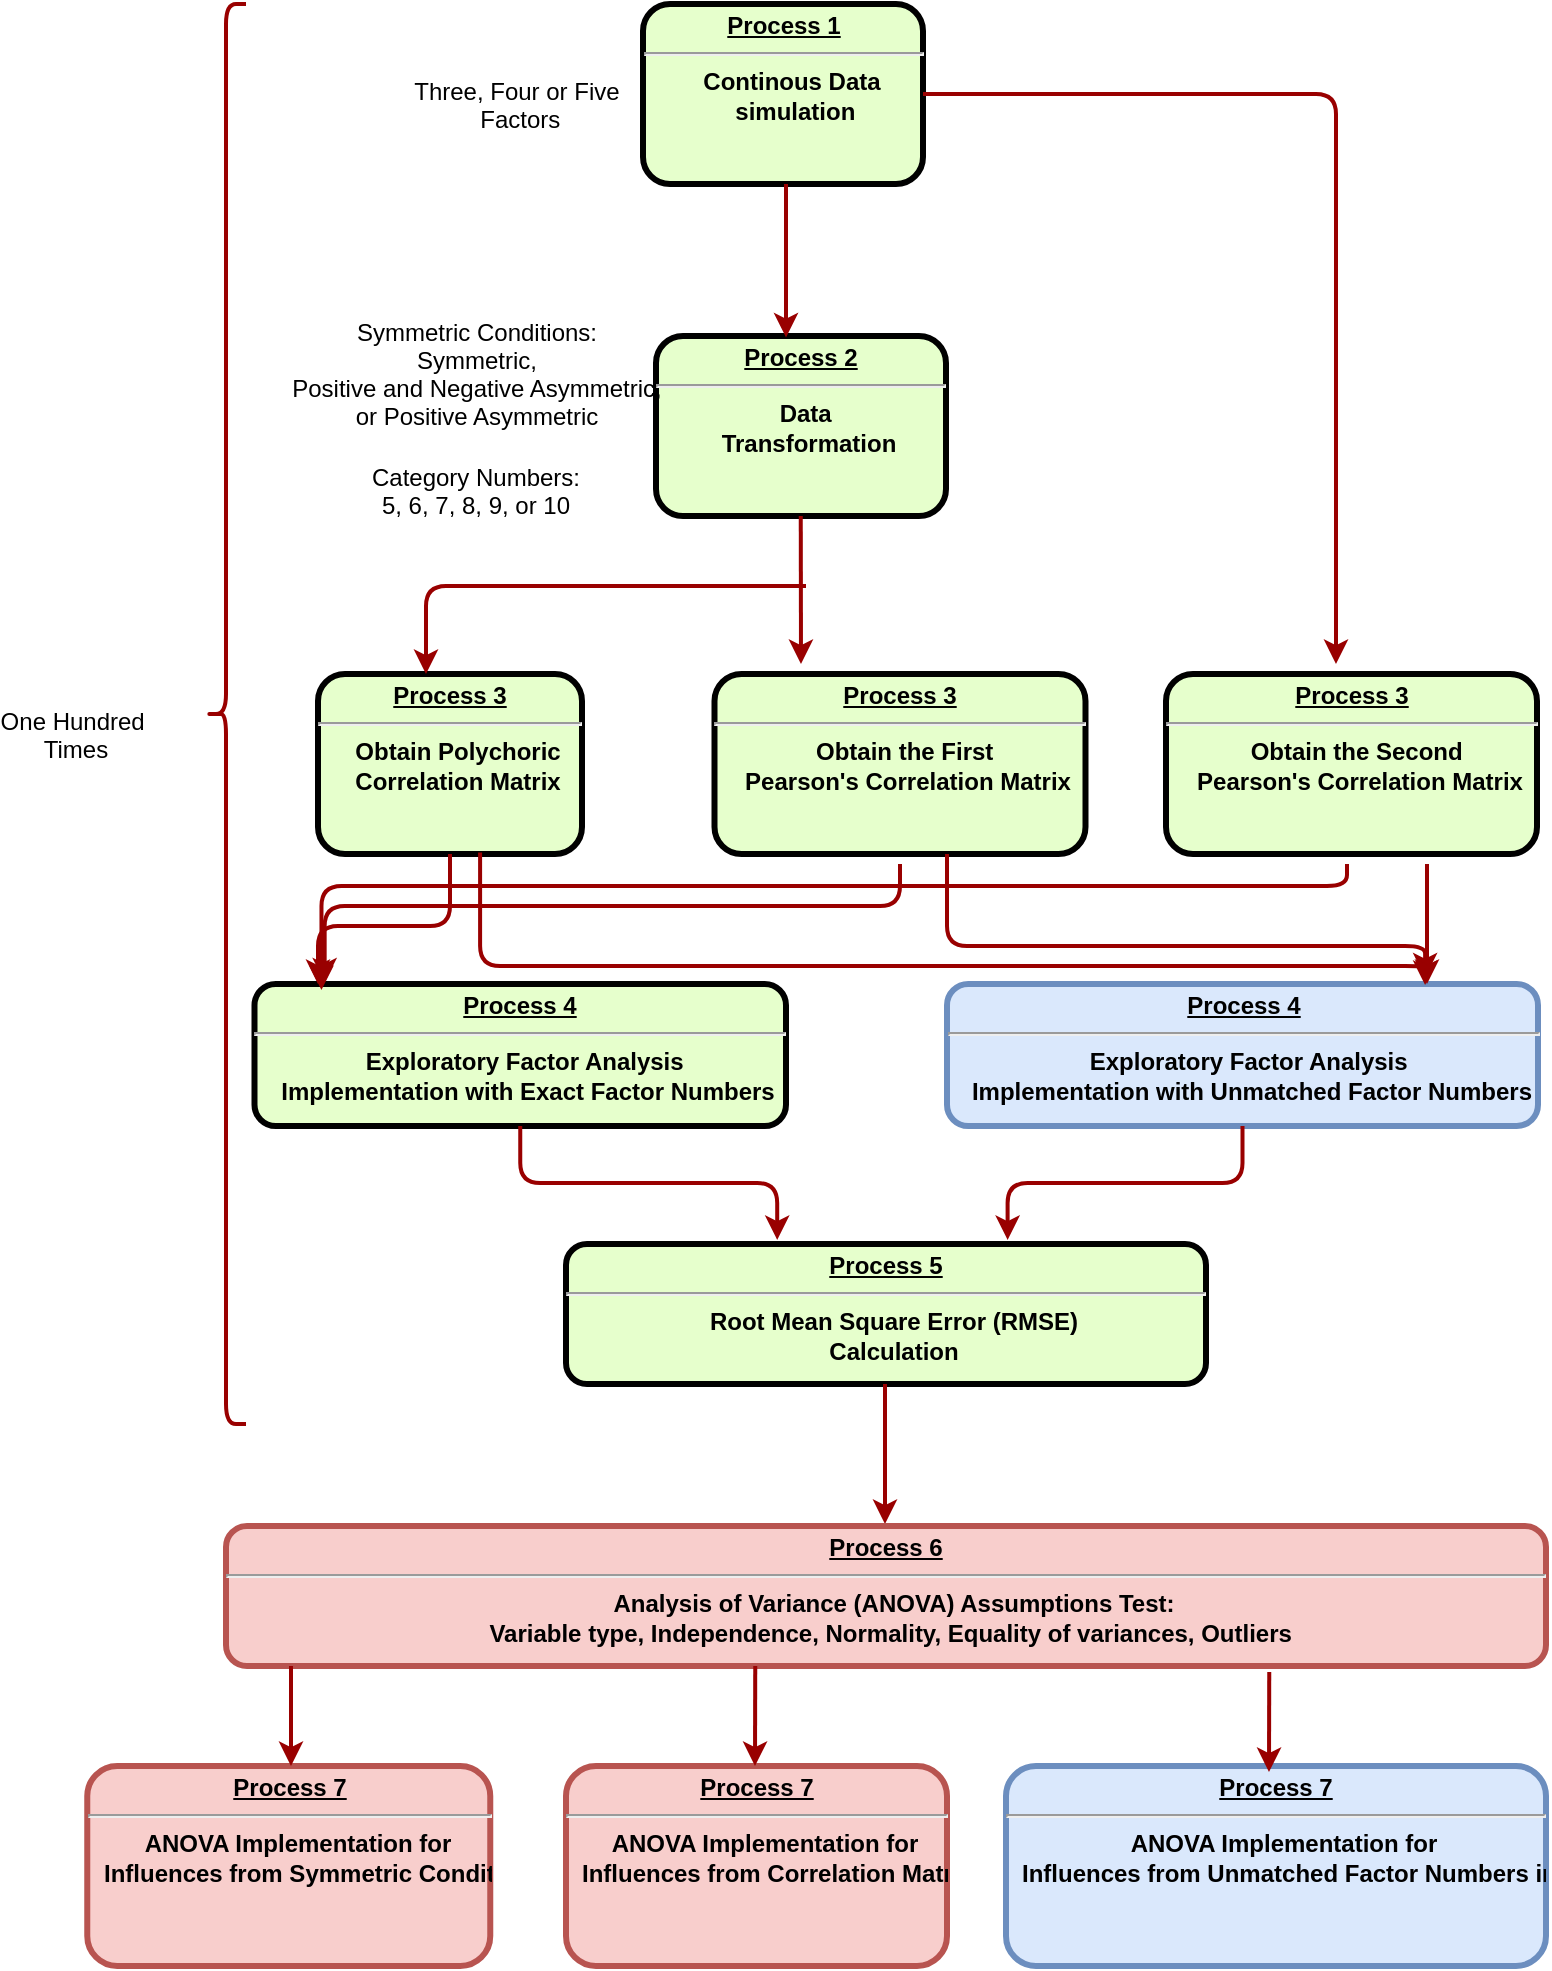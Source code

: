 <mxfile version="24.8.6">
  <diagram name="Page-1" id="c7558073-3199-34d8-9f00-42111426c3f3">
    <mxGraphModel dx="2206" dy="1135" grid="1" gridSize="10" guides="1" tooltips="1" connect="1" arrows="1" fold="1" page="1" pageScale="1" pageWidth="826" pageHeight="1169" background="none" math="0" shadow="0">
      <root>
        <mxCell id="0" />
        <mxCell id="1" parent="0" />
        <mxCell id="2" value="&lt;p style=&quot;margin: 0px; margin-top: 4px; text-align: center; text-decoration: underline;&quot;&gt;&lt;strong&gt;Process 1&lt;/strong&gt;&lt;/p&gt;&lt;hr&gt;&lt;p style=&quot;margin: 0px; margin-left: 8px;&quot;&gt;Continous Data&lt;/p&gt;&lt;p style=&quot;margin: 0px; margin-left: 8px;&quot;&gt;&amp;nbsp;simulation&lt;/p&gt;" style="verticalAlign=middle;align=center;overflow=fill;fontSize=12;fontFamily=Helvetica;html=1;rounded=1;fontStyle=1;strokeWidth=3;fillColor=#E6FFCC;movable=0;resizable=0;rotatable=0;deletable=0;editable=0;locked=1;connectable=0;" parent="1" vertex="1">
          <mxGeometry x="348.5" y="109" width="140" height="90" as="geometry" />
        </mxCell>
        <mxCell id="6" value="&lt;p style=&quot;margin: 0px; margin-top: 4px; text-align: center; text-decoration: underline;&quot;&gt;&lt;strong&gt;Process 2&lt;br&gt;&lt;/strong&gt;&lt;/p&gt;&lt;hr&gt;&lt;p style=&quot;margin: 0px; margin-left: 8px;&quot;&gt;Data&amp;nbsp;&lt;/p&gt;&lt;p style=&quot;margin: 0px; margin-left: 8px;&quot;&gt;Transformation&lt;/p&gt;" style="verticalAlign=middle;align=center;overflow=fill;fontSize=12;fontFamily=Helvetica;html=1;rounded=1;fontStyle=1;strokeWidth=3;fillColor=#E6FFCC;movable=0;resizable=0;rotatable=0;deletable=0;editable=0;locked=1;connectable=0;" parent="1" vertex="1">
          <mxGeometry x="355" y="275" width="145" height="90" as="geometry" />
        </mxCell>
        <mxCell id="52" value="Symmetric Conditions:&#xa;Symmetric,&#xa;Positive and Negative Asymmetric,&#xa;or Positive Asymmetric" style="text;spacingTop=-5;align=center;movable=0;resizable=0;rotatable=0;deletable=0;editable=0;locked=1;connectable=0;" parent="1" vertex="1">
          <mxGeometry x="205.5" y="264.25" width="120" height="39" as="geometry" />
        </mxCell>
        <mxCell id="53" value="Three, Four or Five &#xa;Factors" style="text;spacingTop=-5;align=center;movable=0;resizable=0;rotatable=0;deletable=0;editable=0;locked=1;connectable=0;" parent="1" vertex="1">
          <mxGeometry x="272.13" y="144" width="30" height="20" as="geometry" />
        </mxCell>
        <mxCell id="wHd7kruqhAD8kls0SVE1-96" value="" style="shape=curlyBracket;whiteSpace=wrap;html=1;rounded=1;labelPosition=left;verticalLabelPosition=middle;align=center;verticalAlign=middle;strokeColor=#990000;strokeWidth=2;fontFamily=Helvetica;fontSize=11;fontColor=default;labelBackgroundColor=default;movable=0;resizable=0;rotatable=0;deletable=0;editable=0;locked=1;connectable=0;" vertex="1" parent="1">
          <mxGeometry x="130" y="109" width="20" height="710" as="geometry" />
        </mxCell>
        <mxCell id="wHd7kruqhAD8kls0SVE1-97" value="" style="edgeStyle=elbowEdgeStyle;elbow=horizontal;strokeColor=#990000;strokeWidth=2;movable=0;resizable=0;rotatable=0;deletable=0;editable=0;locked=1;connectable=0;entryX=0.445;entryY=0.008;entryDx=0;entryDy=0;entryPerimeter=0;" edge="1" parent="1" target="6">
          <mxGeometry width="100" height="100" relative="1" as="geometry">
            <mxPoint x="420" y="199" as="sourcePoint" />
            <mxPoint x="420" y="268" as="targetPoint" />
            <Array as="points">
              <mxPoint x="420" y="228" />
            </Array>
          </mxGeometry>
        </mxCell>
        <mxCell id="wHd7kruqhAD8kls0SVE1-99" value="Category Numbers:&#xa;5, 6, 7, 8, 9, or 10" style="text;spacingTop=-5;align=center;movable=0;resizable=0;rotatable=0;deletable=0;editable=0;locked=1;connectable=0;" vertex="1" parent="1">
          <mxGeometry x="205" y="336.75" width="120" height="39" as="geometry" />
        </mxCell>
        <mxCell id="wHd7kruqhAD8kls0SVE1-100" value="&lt;p style=&quot;margin: 0px; margin-top: 4px; text-align: center; text-decoration: underline;&quot;&gt;&lt;strong&gt;Process 3&lt;br&gt;&lt;/strong&gt;&lt;/p&gt;&lt;hr&gt;&lt;p style=&quot;margin: 0px; margin-left: 8px;&quot;&gt;Obtain Polychoric&lt;/p&gt;&lt;p style=&quot;margin: 0px; margin-left: 8px;&quot;&gt;&lt;span style=&quot;background-color: initial;&quot;&gt;Correlation Matrix&lt;/span&gt;&lt;/p&gt;" style="verticalAlign=middle;align=center;overflow=fill;fontSize=12;fontFamily=Helvetica;html=1;rounded=1;fontStyle=1;strokeWidth=3;fillColor=#E6FFCC;movable=0;resizable=0;rotatable=0;deletable=0;editable=0;locked=1;connectable=0;" vertex="1" parent="1">
          <mxGeometry x="186" y="444" width="132" height="90" as="geometry" />
        </mxCell>
        <mxCell id="wHd7kruqhAD8kls0SVE1-101" value="" style="edgeStyle=elbowEdgeStyle;strokeColor=#990000;strokeWidth=2;movable=0;resizable=0;rotatable=0;deletable=0;editable=0;locked=1;connectable=0;" edge="1" parent="1">
          <mxGeometry width="100" height="100" relative="1" as="geometry">
            <mxPoint x="430" y="400" as="sourcePoint" />
            <mxPoint x="240" y="444" as="targetPoint" />
            <Array as="points">
              <mxPoint x="240" y="399" />
            </Array>
          </mxGeometry>
        </mxCell>
        <mxCell id="wHd7kruqhAD8kls0SVE1-102" value="&lt;p style=&quot;margin: 0px; margin-top: 4px; text-align: center; text-decoration: underline;&quot;&gt;&lt;strong&gt;Process 3&lt;br&gt;&lt;/strong&gt;&lt;/p&gt;&lt;hr&gt;&lt;p style=&quot;margin: 0px; margin-left: 8px;&quot;&gt;Obtain the First&amp;nbsp;&lt;/p&gt;&lt;p style=&quot;margin: 0px; margin-left: 8px;&quot;&gt;Pearson&#39;s Correlation Matrix&lt;/p&gt;" style="verticalAlign=middle;align=center;overflow=fill;fontSize=12;fontFamily=Helvetica;html=1;rounded=1;fontStyle=1;strokeWidth=3;fillColor=#E6FFCC;movable=0;resizable=0;rotatable=0;deletable=0;editable=0;locked=1;connectable=0;" vertex="1" parent="1">
          <mxGeometry x="384.25" y="444" width="185.5" height="90" as="geometry" />
        </mxCell>
        <mxCell id="wHd7kruqhAD8kls0SVE1-103" value="" style="edgeStyle=elbowEdgeStyle;strokeColor=#990000;strokeWidth=2;movable=0;resizable=0;rotatable=0;deletable=0;editable=0;locked=1;connectable=0;exitX=1;exitY=0.5;exitDx=0;exitDy=0;" edge="1" parent="1" source="2">
          <mxGeometry width="100" height="100" relative="1" as="geometry">
            <mxPoint x="655" y="394" as="sourcePoint" />
            <mxPoint x="695" y="439" as="targetPoint" />
            <Array as="points">
              <mxPoint x="695" y="414" />
            </Array>
          </mxGeometry>
        </mxCell>
        <mxCell id="wHd7kruqhAD8kls0SVE1-106" value="&lt;p style=&quot;margin: 0px; margin-top: 4px; text-align: center; text-decoration: underline;&quot;&gt;&lt;strong&gt;Process 3&lt;br&gt;&lt;/strong&gt;&lt;/p&gt;&lt;hr&gt;&lt;p style=&quot;margin: 0px; margin-left: 8px;&quot;&gt;Obtain the Second&amp;nbsp;&lt;/p&gt;&lt;p style=&quot;margin: 0px; margin-left: 8px;&quot;&gt;Pearson&#39;s Correlation Matrix&lt;/p&gt;" style="verticalAlign=middle;align=center;overflow=fill;fontSize=12;fontFamily=Helvetica;html=1;rounded=1;fontStyle=1;strokeWidth=3;fillColor=#E6FFCC;movable=0;resizable=0;rotatable=0;deletable=0;editable=0;locked=1;connectable=0;" vertex="1" parent="1">
          <mxGeometry x="610" y="444" width="185.5" height="90" as="geometry" />
        </mxCell>
        <mxCell id="wHd7kruqhAD8kls0SVE1-107" value="" style="edgeStyle=elbowEdgeStyle;elbow=horizontal;strokeColor=#990000;strokeWidth=2;movable=0;resizable=0;rotatable=0;deletable=0;editable=0;locked=1;connectable=0;" edge="1" parent="1">
          <mxGeometry width="100" height="100" relative="1" as="geometry">
            <mxPoint x="427.38" y="365" as="sourcePoint" />
            <mxPoint x="427.38" y="439" as="targetPoint" />
            <Array as="points" />
          </mxGeometry>
        </mxCell>
        <mxCell id="wHd7kruqhAD8kls0SVE1-108" value="&lt;p style=&quot;margin: 0px; margin-top: 4px; text-align: center; text-decoration: underline;&quot;&gt;&lt;strong&gt;Process 4&lt;br&gt;&lt;/strong&gt;&lt;/p&gt;&lt;hr&gt;&lt;p style=&quot;margin: 0px; margin-left: 8px;&quot;&gt;Exploratory Factor Analysis&amp;nbsp;&lt;/p&gt;&lt;p style=&quot;margin: 0px; margin-left: 8px;&quot;&gt;Implementation with Exact Factor Numbers&lt;/p&gt;" style="verticalAlign=middle;align=center;overflow=fill;fontSize=12;fontFamily=Helvetica;html=1;rounded=1;fontStyle=1;strokeWidth=3;fillColor=#E6FFCC;movable=0;resizable=0;rotatable=0;deletable=0;editable=0;locked=1;connectable=0;" vertex="1" parent="1">
          <mxGeometry x="154.25" y="599" width="265.75" height="71" as="geometry" />
        </mxCell>
        <mxCell id="wHd7kruqhAD8kls0SVE1-109" value="One Hundred &#xa;Times" style="text;spacingTop=-5;align=center;movable=0;resizable=0;rotatable=0;deletable=0;editable=0;locked=1;connectable=0;" vertex="1" parent="1">
          <mxGeometry x="50" y="459" width="30" height="20" as="geometry" />
        </mxCell>
        <mxCell id="wHd7kruqhAD8kls0SVE1-112" value="" style="edgeStyle=elbowEdgeStyle;elbow=vertical;strokeColor=#990000;strokeWidth=2;movable=0;resizable=0;rotatable=0;deletable=0;editable=0;locked=1;connectable=0;entryX=0.132;entryY=-0.011;entryDx=0;entryDy=0;entryPerimeter=0;" edge="1" parent="1" target="wHd7kruqhAD8kls0SVE1-108">
          <mxGeometry width="100" height="100" relative="1" as="geometry">
            <mxPoint x="477" y="539" as="sourcePoint" />
            <mxPoint x="476.5" y="599" as="targetPoint" />
            <Array as="points">
              <mxPoint x="340" y="560" />
              <mxPoint x="270" y="590" />
            </Array>
          </mxGeometry>
        </mxCell>
        <mxCell id="wHd7kruqhAD8kls0SVE1-113" value="" style="edgeStyle=elbowEdgeStyle;elbow=vertical;strokeColor=#990000;strokeWidth=2;movable=0;resizable=0;rotatable=0;deletable=0;editable=0;locked=1;connectable=0;entryX=0.126;entryY=0.043;entryDx=0;entryDy=0;entryPerimeter=0;" edge="1" parent="1" target="wHd7kruqhAD8kls0SVE1-108">
          <mxGeometry width="100" height="100" relative="1" as="geometry">
            <mxPoint x="700.5" y="539" as="sourcePoint" />
            <mxPoint x="700" y="599" as="targetPoint" />
            <Array as="points">
              <mxPoint x="440" y="550" />
            </Array>
          </mxGeometry>
        </mxCell>
        <mxCell id="wHd7kruqhAD8kls0SVE1-115" value="&lt;p style=&quot;margin: 0px; margin-top: 4px; text-align: center; text-decoration: underline;&quot;&gt;&lt;strong&gt;Process 5&lt;br&gt;&lt;/strong&gt;&lt;/p&gt;&lt;hr&gt;&lt;p style=&quot;margin: 0px; margin-left: 8px;&quot;&gt;Root Mean Square Error (RMSE)&lt;/p&gt;&lt;p style=&quot;margin: 0px; margin-left: 8px;&quot;&gt;Calculation&lt;/p&gt;" style="verticalAlign=middle;align=center;overflow=fill;fontSize=12;fontFamily=Helvetica;html=1;rounded=1;fontStyle=1;strokeWidth=3;fillColor=#E6FFCC;movable=0;resizable=0;rotatable=0;deletable=0;editable=0;locked=1;connectable=0;" vertex="1" parent="1">
          <mxGeometry x="310" y="729" width="320" height="70" as="geometry" />
        </mxCell>
        <mxCell id="wHd7kruqhAD8kls0SVE1-117" value="" style="edgeStyle=elbowEdgeStyle;elbow=vertical;strokeColor=#990000;strokeWidth=2;movable=0;resizable=0;rotatable=0;deletable=0;editable=0;locked=1;connectable=0;entryX=0.134;entryY=-0.061;entryDx=0;entryDy=0;entryPerimeter=0;exitX=0.5;exitY=1;exitDx=0;exitDy=0;" edge="1" parent="1" source="wHd7kruqhAD8kls0SVE1-100">
          <mxGeometry width="100" height="100" relative="1" as="geometry">
            <mxPoint x="252.93" y="543.27" as="sourcePoint" />
            <mxPoint x="186.0" y="599.0" as="targetPoint" />
            <Array as="points">
              <mxPoint x="220" y="570" />
            </Array>
          </mxGeometry>
        </mxCell>
        <mxCell id="wHd7kruqhAD8kls0SVE1-118" value="" style="edgeStyle=elbowEdgeStyle;elbow=vertical;strokeColor=#990000;strokeWidth=2;movable=0;resizable=0;rotatable=0;deletable=0;editable=0;locked=1;connectable=0;exitX=0.5;exitY=1;exitDx=0;exitDy=0;entryX=0.33;entryY=-0.029;entryDx=0;entryDy=0;entryPerimeter=0;" edge="1" parent="1" source="wHd7kruqhAD8kls0SVE1-108" target="wHd7kruqhAD8kls0SVE1-115">
          <mxGeometry width="100" height="100" relative="1" as="geometry">
            <mxPoint x="430.63" y="670" as="sourcePoint" />
            <mxPoint x="430.13" y="730" as="targetPoint" />
          </mxGeometry>
        </mxCell>
        <mxCell id="wHd7kruqhAD8kls0SVE1-120" value="" style="edgeStyle=elbowEdgeStyle;elbow=horizontal;strokeColor=#990000;strokeWidth=2;fontStyle=1;movable=0;resizable=0;rotatable=0;deletable=0;editable=0;locked=1;connectable=0;" edge="1" parent="1">
          <mxGeometry width="100" height="100" relative="1" as="geometry">
            <mxPoint x="469.5" y="799" as="sourcePoint" />
            <mxPoint x="469.5" y="869" as="targetPoint" />
            <Array as="points" />
          </mxGeometry>
        </mxCell>
        <mxCell id="wHd7kruqhAD8kls0SVE1-130" value="&lt;p style=&quot;margin: 0px; margin-top: 4px; text-align: center; text-decoration: underline;&quot;&gt;&lt;strong&gt;Process 4&lt;br&gt;&lt;/strong&gt;&lt;/p&gt;&lt;hr&gt;&lt;p style=&quot;margin: 0px; margin-left: 8px;&quot;&gt;Exploratory Factor Analysis&amp;nbsp;&lt;/p&gt;&lt;p style=&quot;margin: 0px; margin-left: 8px;&quot;&gt;Implementation with Unmatched Factor Numbers&lt;/p&gt;" style="verticalAlign=middle;align=center;overflow=fill;fontSize=12;fontFamily=Helvetica;html=1;rounded=1;fontStyle=1;strokeWidth=3;fillColor=#dae8fc;movable=0;resizable=0;rotatable=0;deletable=0;editable=0;locked=1;connectable=0;strokeColor=#6c8ebf;" vertex="1" parent="1">
          <mxGeometry x="500.5" y="599" width="295.5" height="71" as="geometry" />
        </mxCell>
        <mxCell id="wHd7kruqhAD8kls0SVE1-131" value="" style="edgeStyle=elbowEdgeStyle;strokeColor=#990000;strokeWidth=2;movable=0;resizable=0;rotatable=0;deletable=0;editable=0;locked=1;connectable=0;elbow=vertical;entryX=0.809;entryY=-0.046;entryDx=0;entryDy=0;entryPerimeter=0;" edge="1" parent="1" target="wHd7kruqhAD8kls0SVE1-130">
          <mxGeometry width="100" height="100" relative="1" as="geometry">
            <mxPoint x="500.5" y="534" as="sourcePoint" />
            <mxPoint x="740" y="590" as="targetPoint" />
            <Array as="points">
              <mxPoint x="634.56" y="580" />
            </Array>
          </mxGeometry>
        </mxCell>
        <mxCell id="wHd7kruqhAD8kls0SVE1-132" value="" style="edgeStyle=elbowEdgeStyle;strokeColor=#990000;strokeWidth=2;movable=0;resizable=0;rotatable=0;deletable=0;editable=0;locked=1;connectable=0;elbow=vertical;entryX=0.809;entryY=0.007;entryDx=0;entryDy=0;entryPerimeter=0;exitX=0.614;exitY=0.992;exitDx=0;exitDy=0;exitPerimeter=0;" edge="1" parent="1" source="wHd7kruqhAD8kls0SVE1-100" target="wHd7kruqhAD8kls0SVE1-130">
          <mxGeometry width="100" height="100" relative="1" as="geometry">
            <mxPoint x="268" y="540" as="sourcePoint" />
            <mxPoint x="740" y="590" as="targetPoint" />
            <Array as="points">
              <mxPoint x="644.56" y="590" />
            </Array>
          </mxGeometry>
        </mxCell>
        <mxCell id="wHd7kruqhAD8kls0SVE1-133" value="" style="edgeStyle=elbowEdgeStyle;elbow=horizontal;strokeColor=#990000;strokeWidth=2;movable=0;resizable=0;rotatable=0;deletable=0;editable=0;locked=1;connectable=0;" edge="1" parent="1">
          <mxGeometry width="100" height="100" relative="1" as="geometry">
            <mxPoint x="740.5" y="539" as="sourcePoint" />
            <mxPoint x="740" y="599" as="targetPoint" />
            <Array as="points" />
          </mxGeometry>
        </mxCell>
        <mxCell id="wHd7kruqhAD8kls0SVE1-134" value="" style="edgeStyle=elbowEdgeStyle;elbow=vertical;strokeColor=#990000;strokeWidth=2;movable=0;resizable=0;rotatable=0;deletable=0;editable=0;locked=1;connectable=0;exitX=0.5;exitY=1;exitDx=0;exitDy=0;entryX=0.69;entryY=-0.029;entryDx=0;entryDy=0;entryPerimeter=0;" edge="1" parent="1" source="wHd7kruqhAD8kls0SVE1-130" target="wHd7kruqhAD8kls0SVE1-115">
          <mxGeometry width="100" height="100" relative="1" as="geometry">
            <mxPoint x="341" y="670" as="sourcePoint" />
            <mxPoint x="484.13" y="730" as="targetPoint" />
          </mxGeometry>
        </mxCell>
        <mxCell id="wHd7kruqhAD8kls0SVE1-142" value="&lt;p style=&quot;margin: 0px; margin-top: 4px; text-align: center; text-decoration: underline;&quot;&gt;&lt;strong&gt;Process 6&lt;br&gt;&lt;/strong&gt;&lt;/p&gt;&lt;hr&gt;&lt;p style=&quot;margin: 0px; margin-left: 8px;&quot;&gt;&lt;span style=&quot;text-wrap-mode: wrap;&quot;&gt;Analysis of Variance (ANOVA) Assumptions Test:&lt;/span&gt;&lt;br style=&quot;text-wrap-mode: wrap; padding: 0px; margin: 0px;&quot;&gt;&lt;span style=&quot;text-wrap-mode: wrap;&quot;&gt;Variable type,&amp;nbsp;Independence, Normality,&amp;nbsp;Equality of variances,&amp;nbsp;Outliers&amp;nbsp;&lt;/span&gt;&lt;/p&gt;" style="verticalAlign=middle;align=center;overflow=fill;fontSize=12;fontFamily=Helvetica;html=1;rounded=1;fontStyle=1;strokeWidth=3;fillColor=#f8cecc;movable=0;resizable=0;rotatable=0;deletable=0;editable=0;locked=1;connectable=0;strokeColor=#b85450;" vertex="1" parent="1">
          <mxGeometry x="140" y="870" width="660" height="70" as="geometry" />
        </mxCell>
        <mxCell id="wHd7kruqhAD8kls0SVE1-144" value="&lt;p style=&quot;margin: 0px; margin-top: 4px; text-align: center; text-decoration: underline;&quot;&gt;&lt;strong&gt;Process 7&lt;br&gt;&lt;/strong&gt;&lt;/p&gt;&lt;hr&gt;&lt;p style=&quot;margin: 0px; margin-left: 8px;&quot;&gt;&lt;span style=&quot;text-wrap-mode: wrap;&quot;&gt;ANOVA Implementation for&lt;/span&gt;&lt;br style=&quot;padding: 0px; margin: 0px; text-wrap-mode: wrap;&quot;&gt;&lt;span style=&quot;text-wrap-mode: wrap;&quot;&gt;Influences from Symmetric Conditions&lt;/span&gt;&lt;/p&gt;" style="verticalAlign=middle;align=center;overflow=fill;fontSize=12;fontFamily=Helvetica;html=1;rounded=1;fontStyle=1;strokeWidth=3;fillColor=#f8cecc;movable=0;resizable=0;rotatable=0;deletable=0;editable=0;locked=1;connectable=0;strokeColor=#b85450;fontColor=default;" vertex="1" parent="1">
          <mxGeometry x="70.63" y="990" width="201.5" height="100" as="geometry" />
        </mxCell>
        <mxCell id="wHd7kruqhAD8kls0SVE1-145" value="&lt;p style=&quot;margin: 0px; margin-top: 4px; text-align: center; text-decoration: underline;&quot;&gt;&lt;strong&gt;Process 7&lt;br&gt;&lt;/strong&gt;&lt;/p&gt;&lt;hr&gt;&lt;p style=&quot;margin: 0px; margin-left: 8px;&quot;&gt;&lt;span style=&quot;text-wrap-mode: wrap;&quot;&gt;ANOVA Implementation for&lt;/span&gt;&lt;br style=&quot;padding: 0px; margin: 0px; text-wrap-mode: wrap;&quot;&gt;&lt;span style=&quot;text-wrap-mode: wrap;&quot;&gt;Influences from Correlation Matrix Type&lt;/span&gt;&lt;/p&gt;" style="verticalAlign=middle;align=center;overflow=fill;fontSize=12;fontFamily=Helvetica;html=1;rounded=1;fontStyle=1;strokeWidth=3;fillColor=#f8cecc;movable=0;resizable=0;rotatable=0;deletable=0;editable=0;locked=1;connectable=0;strokeColor=#b85450;fontColor=default;" vertex="1" parent="1">
          <mxGeometry x="310" y="990" width="190.5" height="100" as="geometry" />
        </mxCell>
        <mxCell id="wHd7kruqhAD8kls0SVE1-146" value="&lt;p style=&quot;margin: 0px; margin-top: 4px; text-align: center; text-decoration: underline;&quot;&gt;&lt;strong&gt;Process 7&lt;br&gt;&lt;/strong&gt;&lt;/p&gt;&lt;hr&gt;&lt;p style=&quot;margin: 0px; margin-left: 8px;&quot;&gt;&lt;span style=&quot;text-wrap-mode: wrap;&quot;&gt;ANOVA Implementation for&lt;/span&gt;&lt;br style=&quot;padding: 0px; margin: 0px; text-wrap-mode: wrap;&quot;&gt;&lt;span style=&quot;text-wrap-mode: wrap;&quot;&gt;Influences from Unmatched Factor Numbers in EFA&lt;/span&gt;&lt;/p&gt;" style="verticalAlign=middle;align=center;overflow=fill;fontSize=12;fontFamily=Helvetica;html=1;rounded=1;fontStyle=1;strokeWidth=3;fillColor=#dae8fc;movable=0;resizable=0;rotatable=0;deletable=0;editable=0;locked=1;connectable=0;strokeColor=#6c8ebf;fontColor=default;" vertex="1" parent="1">
          <mxGeometry x="530" y="990" width="270" height="100" as="geometry" />
        </mxCell>
        <mxCell id="wHd7kruqhAD8kls0SVE1-148" value="" style="edgeStyle=elbowEdgeStyle;elbow=horizontal;strokeColor=#990000;strokeWidth=2;fontStyle=1;movable=0;resizable=0;rotatable=0;deletable=0;editable=0;locked=1;connectable=0;" edge="1" parent="1">
          <mxGeometry width="100" height="100" relative="1" as="geometry">
            <mxPoint x="172.5" y="940" as="sourcePoint" />
            <mxPoint x="172.5" y="990" as="targetPoint" />
            <Array as="points" />
          </mxGeometry>
        </mxCell>
        <mxCell id="wHd7kruqhAD8kls0SVE1-149" value="" style="edgeStyle=elbowEdgeStyle;elbow=horizontal;strokeColor=#990000;strokeWidth=2;fontStyle=1;movable=0;resizable=0;rotatable=0;deletable=0;editable=0;locked=1;connectable=0;" edge="1" parent="1">
          <mxGeometry width="100" height="100" relative="1" as="geometry">
            <mxPoint x="404.62" y="940" as="sourcePoint" />
            <mxPoint x="404.62" y="990" as="targetPoint" />
            <Array as="points" />
          </mxGeometry>
        </mxCell>
        <mxCell id="wHd7kruqhAD8kls0SVE1-153" value="" style="edgeStyle=elbowEdgeStyle;elbow=horizontal;strokeColor=#990000;strokeWidth=2;fontStyle=1;movable=0;resizable=0;rotatable=0;deletable=0;editable=0;locked=1;connectable=0;" edge="1" parent="1">
          <mxGeometry width="100" height="100" relative="1" as="geometry">
            <mxPoint x="661.62" y="943" as="sourcePoint" />
            <mxPoint x="661.62" y="993" as="targetPoint" />
            <Array as="points" />
          </mxGeometry>
        </mxCell>
      </root>
    </mxGraphModel>
  </diagram>
</mxfile>

